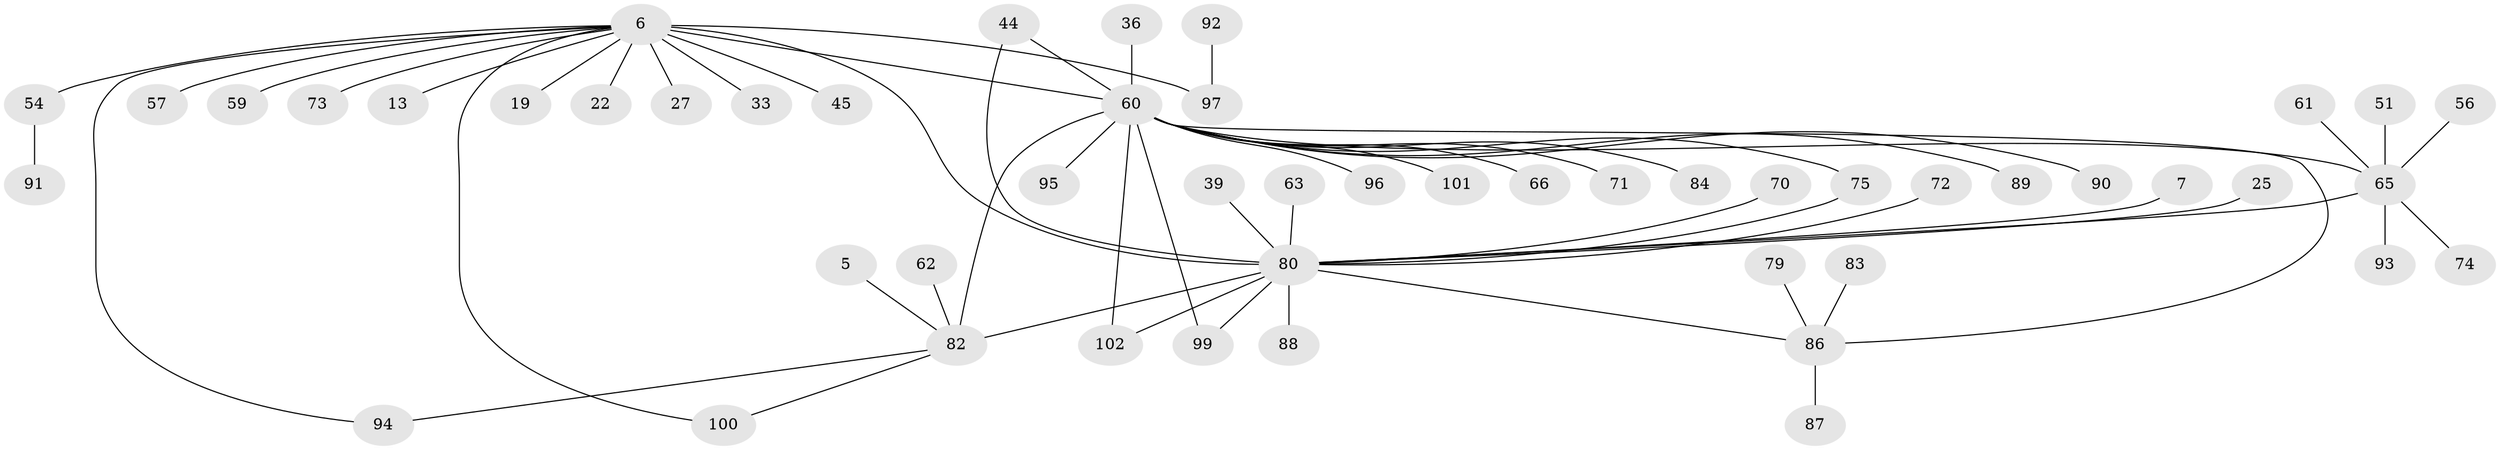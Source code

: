 // original degree distribution, {11: 0.029411764705882353, 5: 0.049019607843137254, 1: 0.5588235294117647, 20: 0.00980392156862745, 10: 0.00980392156862745, 3: 0.08823529411764706, 6: 0.029411764705882353, 2: 0.18627450980392157, 4: 0.0392156862745098}
// Generated by graph-tools (version 1.1) at 2025/47/03/09/25 04:47:12]
// undirected, 51 vertices, 59 edges
graph export_dot {
graph [start="1"]
  node [color=gray90,style=filled];
  5;
  6;
  7;
  13;
  19;
  22;
  25;
  27;
  33;
  36;
  39;
  44 [super="+20"];
  45;
  51 [super="+14"];
  54 [super="+46"];
  56;
  57 [super="+37"];
  59 [super="+24"];
  60 [super="+29+17"];
  61;
  62;
  63;
  65 [super="+12+42"];
  66;
  70;
  71;
  72 [super="+11+58"];
  73;
  74 [super="+69"];
  75;
  79;
  80 [super="+28+30+3"];
  82 [super="+4"];
  83;
  84;
  86 [super="+67+53"];
  87;
  88 [super="+18+38"];
  89;
  90;
  91;
  92;
  93;
  94 [super="+41"];
  95;
  96;
  97 [super="+55+78"];
  99 [super="+76"];
  100 [super="+85"];
  101;
  102 [super="+98"];
  5 -- 82;
  6 -- 13;
  6 -- 19;
  6 -- 22;
  6 -- 27;
  6 -- 33;
  6 -- 45;
  6 -- 54 [weight=2];
  6 -- 73;
  6 -- 60 [weight=3];
  6 -- 100;
  6 -- 94;
  6 -- 59;
  6 -- 80 [weight=3];
  6 -- 57;
  6 -- 97;
  7 -- 80;
  25 -- 80;
  36 -- 60;
  39 -- 80;
  44 -- 60;
  44 -- 80;
  51 -- 65;
  54 -- 91;
  56 -- 65;
  60 -- 66;
  60 -- 90;
  60 -- 102 [weight=3];
  60 -- 96;
  60 -- 101;
  60 -- 71;
  60 -- 75;
  60 -- 84;
  60 -- 89;
  60 -- 95;
  60 -- 82 [weight=2];
  60 -- 65;
  60 -- 86;
  60 -- 99;
  61 -- 65;
  62 -- 82;
  63 -- 80;
  65 -- 93;
  65 -- 80 [weight=2];
  65 -- 74;
  70 -- 80;
  72 -- 80;
  75 -- 80;
  79 -- 86;
  80 -- 102;
  80 -- 82 [weight=2];
  80 -- 88;
  80 -- 86;
  80 -- 99;
  82 -- 100;
  82 -- 94;
  83 -- 86;
  86 -- 87;
  92 -- 97;
}
